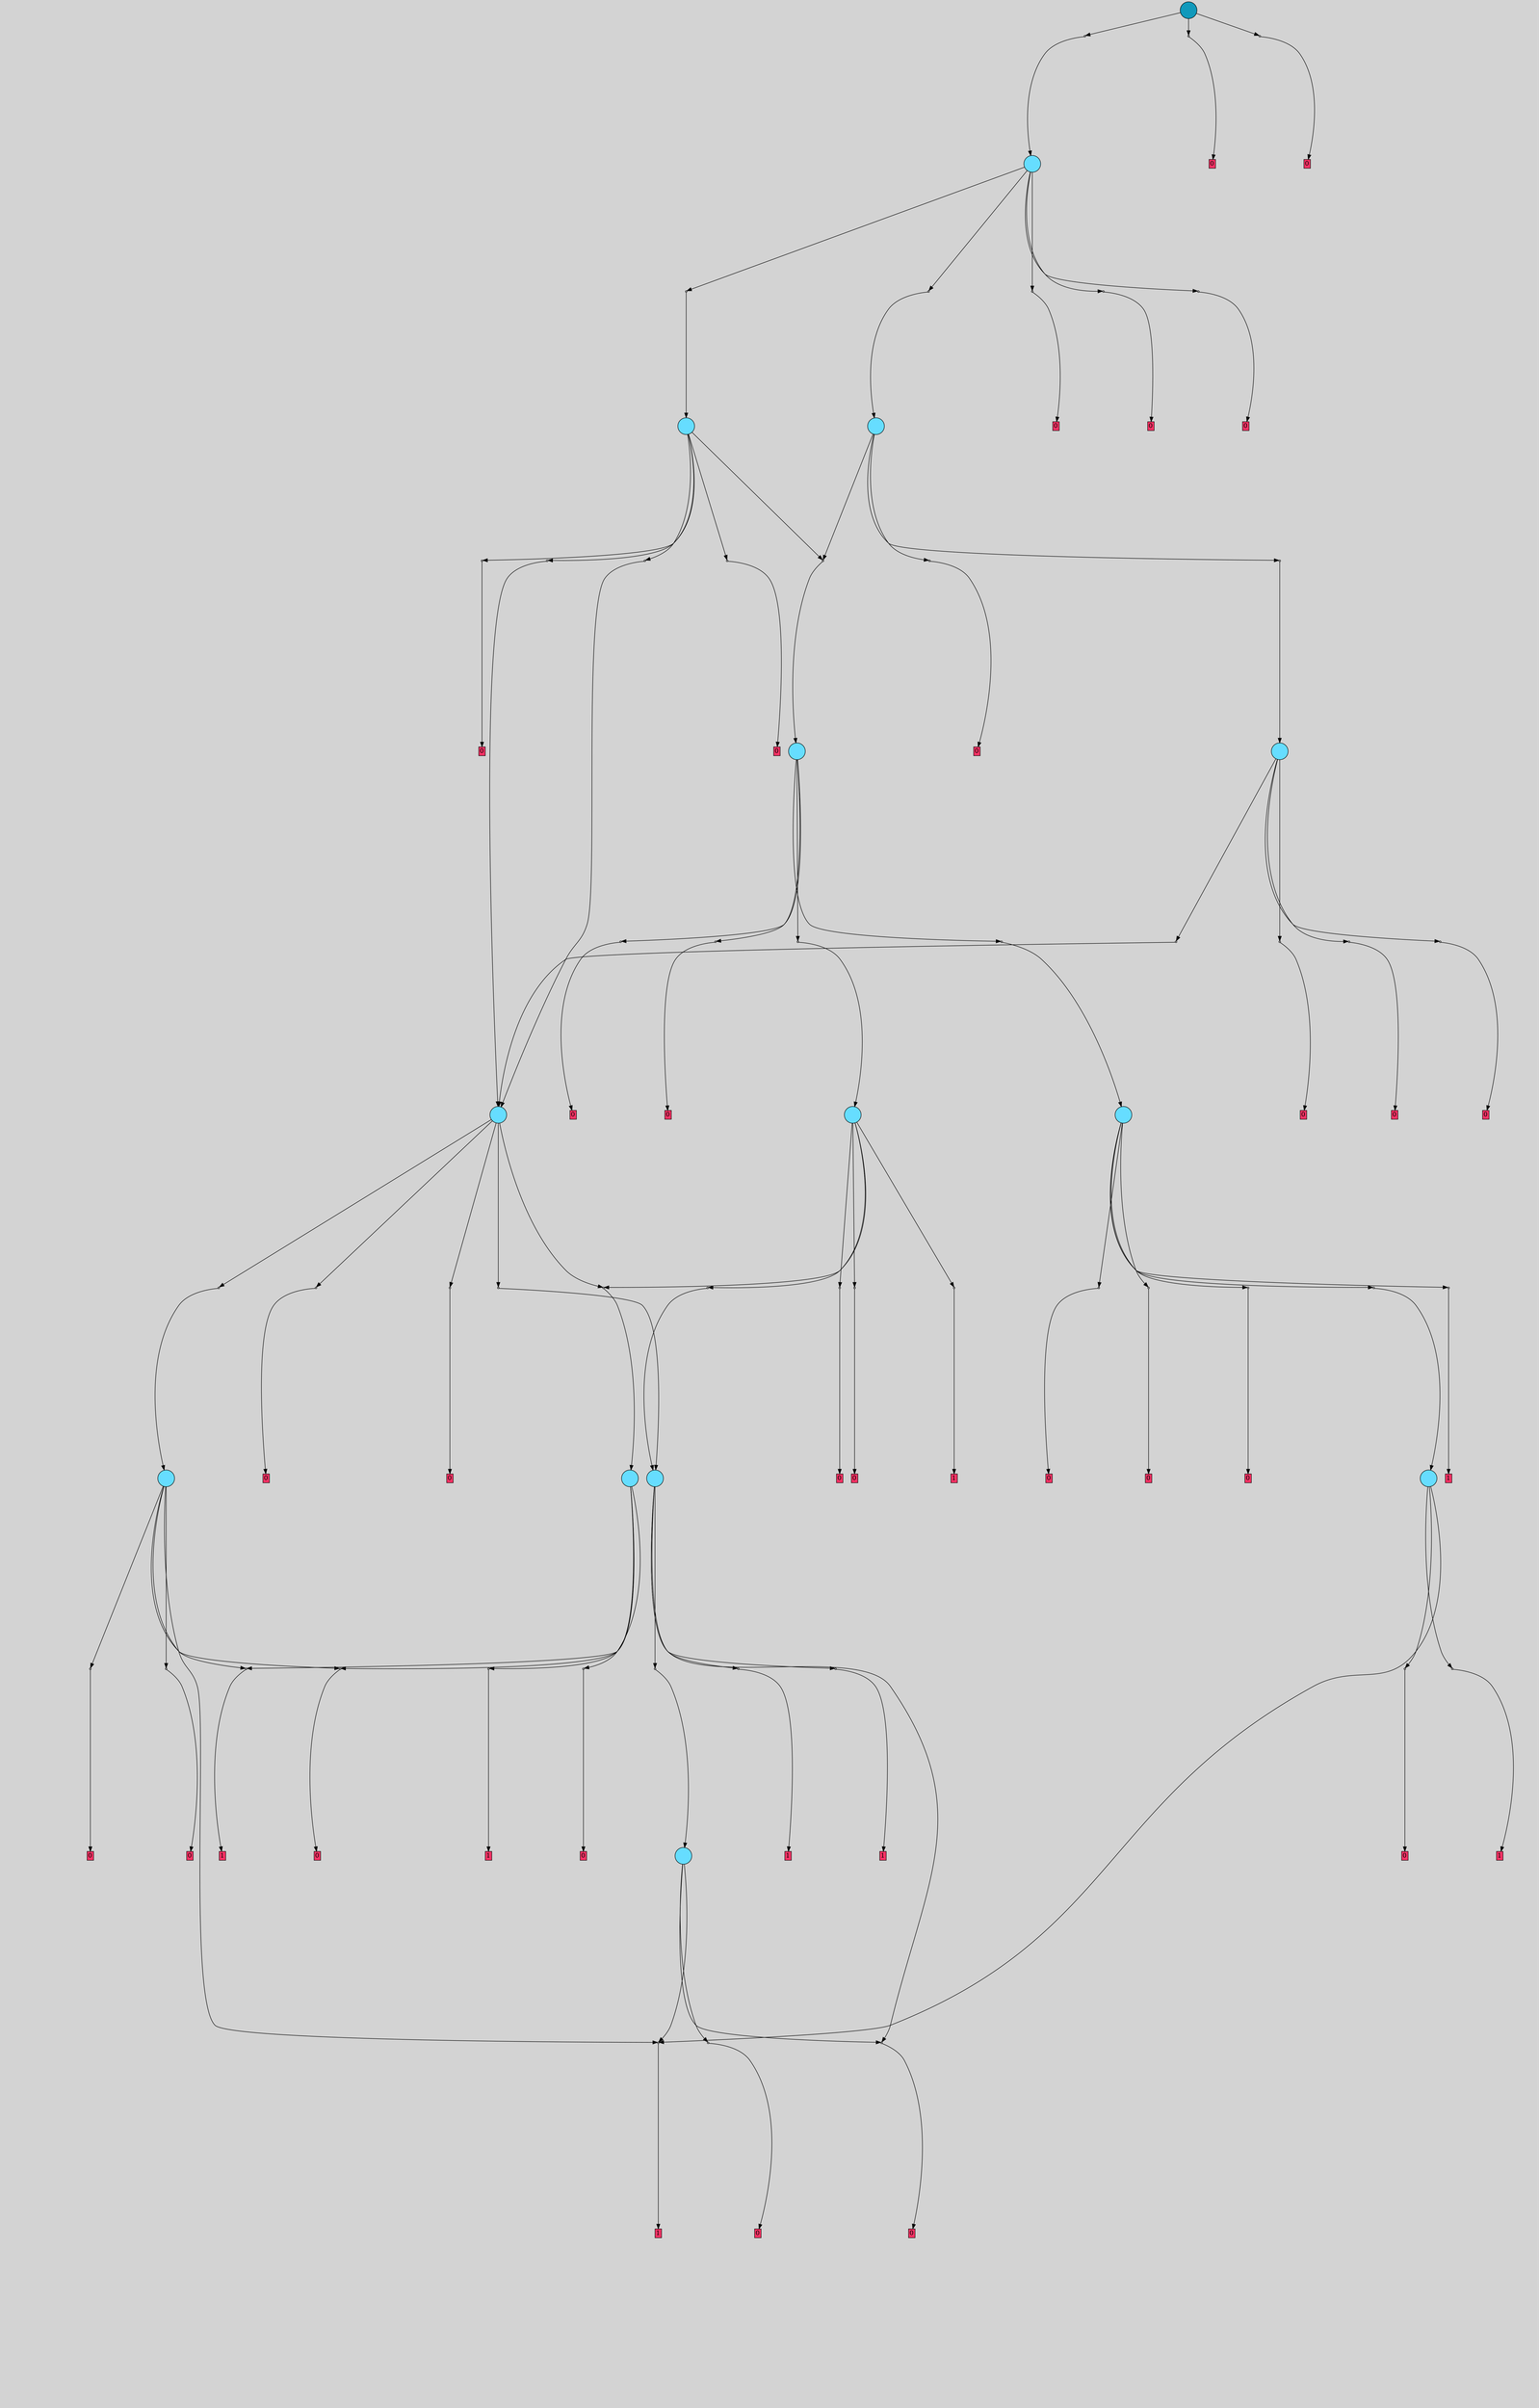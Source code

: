 digraph{
	graph[pad = "0.212, 0.055" bgcolor = lightgray]
	node[shape=circle style = filled label = ""]
		T76 [fillcolor="#66ddff"]
		T81 [fillcolor="#66ddff"]
		T266 [fillcolor="#66ddff"]
		T304 [fillcolor="#66ddff"]
		T322 [fillcolor="#66ddff"]
		T668 [fillcolor="#66ddff"]
		T1125 [fillcolor="#66ddff"]
		T1179 [fillcolor="#66ddff"]
		T1626 [fillcolor="#66ddff"]
		T3454 [fillcolor="#66ddff"]
		T3670 [fillcolor="#66ddff"]
		T4032 [fillcolor="#66ddff"]
		T5829 [fillcolor="#66ddff"]
		T8551 [fillcolor="#1199bb"]
		P56015 [fillcolor="#cccccc" shape=point] //41|97|42|38|21|70|-42|-43|97|46|
		I56015 [shape=box style=invis label="0|5&2|114#2|691&#92;n1|5&2|100#2|149&#92;n6|5&0|649#0|183&#92;n3|6&2|1016#2|74&#92;n10|0&0|74#0|424&#92;n8|7&0|957#0|412&#92;n3|1&2|29#2|953&#92;n4|2&2|422#2|405&#92;n3|6&2|796#2|569&#92;n10|2&0|242#0|183&#92;n6|1&0|606#0|650&#92;n10|4&0|32#0|953&#92;n12|4&0|1020#2|267&#92;n5|3&2|631#1|120&#92;n5|0&2|749#1|656&#92;n11|7&0|907#2|7&#92;n13|7&0|244#1|382&#92;n10|0&0|985#0|64&#92;n14|1&1|81#2|1014&#92;n3|2&2|699#2|700&#92;n7|0&0|577#0|841&#92;n12|0&0|26#2|499&#92;n3|6&2|912#2|66&#92;n0|7&2|660#2|349&#92;n9|0&0|64#0|138&#92;n8|0&0|451#0|802&#92;n3|5&2|380#2|701&#92;n11|3&0|35#0|416&#92;n2|4&2|525#2|518&#92;n3|2&2|158#2|448&#92;n0|4&2|458#2|538&#92;n1|3&2|157#2|972&#92;n2|1&2|161#2|781&#92;n4|0&2|435#2|845&#92;n3|7&2|772#2|599&#92;n3|1&2|546#2|396&#92;n0|7&2|539#2|713&#92;n6|4&0|142#0|515&#92;n10|4&0|406#0|936&#92;n10|0&0|966#0|756&#92;n8|2&0|641#0|1019&#92;n14|2&1|578#2|821&#92;n10|5&0|544#0|317&#92;n1|3&2|703#2|125&#92;n14|2&1|272#2|670&#92;n9|6&0|669#0|195&#92;n14|5&1|385#2|551&#92;n6|7&0|927#0|720&#92;n"]
		P56015 -> I56015[style=invis]
		A30454 [fillcolor="#ff3366" shape=box margin=0.03 width=0 height=0 label="0"]
		T76 -> P56015 -> A30454
		P56016 [fillcolor="#cccccc" shape=point] //49|-40|12|-91|51|-78|-4|-34|-11|19|
		I56016 [shape=box style=invis label="2|1&2|518#2|502&#92;n0|3&2|409#2|486&#92;n3|4&2|475#2|723&#92;n12|1&0|799#1|762&#92;n14|0&1|906#2|548&#92;n1|6&2|313#2|75&#92;n14|0&1|435#2|185&#92;n7|1&0|310#0|750&#92;n1|4&2|279#2|570&#92;n6|6&0|120#0|840&#92;n9|3&0|534#0|278&#92;n10|3&0|144#0|229&#92;n10|0&0|15#0|527&#92;n9|5&0|246#0|627&#92;n1|7&2|364#2|73&#92;n3|3&2|285#2|319&#92;n5|2&2|146#1|810&#92;n6|1&0|102#0|864&#92;n12|5&0|571#1|811&#92;n1|5&2|74#2|602&#92;n11|5&0|850#0|996&#92;n9|6&0|379#0|280&#92;n10|6&0|762#0|610&#92;n14|5&1|797#2|776&#92;n4|5&2|237#2|425&#92;n14|6&1|499#2|886&#92;n1|6&2|919#2|748&#92;n"]
		P56016 -> I56016[style=invis]
		A30455 [fillcolor="#ff3366" shape=box margin=0.03 width=0 height=0 label="1"]
		T76 -> P56016 -> A30455
		P56017 [fillcolor="#cccccc" shape=point] //49|-40|12|-91|51|-78|-4|-34|-11|-32|
		I56017 [shape=box style=invis label="2|1&2|518#2|502&#92;n0|3&2|409#2|486&#92;n2|4&2|475#2|723&#92;n12|1&0|799#1|762&#92;n14|0&1|906#2|548&#92;n1|6&2|313#2|75&#92;n7|1&0|310#0|750&#92;n14|0&1|435#2|185&#92;n1|4&2|279#2|570&#92;n6|6&0|120#0|840&#92;n9|3&0|534#0|278&#92;n10|3&0|144#0|229&#92;n10|0&0|15#0|527&#92;n9|5&0|246#0|627&#92;n1|7&2|364#2|73&#92;n3|3&2|285#2|319&#92;n6|1&0|102#0|864&#92;n12|5&0|571#1|811&#92;n1|5&2|74#2|602&#92;n11|5&0|850#0|996&#92;n9|6&0|379#0|280&#92;n10|6&0|762#0|610&#92;n14|5&1|797#2|776&#92;n4|5&2|237#2|425&#92;n11|0&0|785#2|479&#92;n14|6&1|499#2|886&#92;n1|6&2|919#2|748&#92;n"]
		P56017 -> I56017[style=invis]
		A30456 [fillcolor="#ff3366" shape=box margin=0.03 width=0 height=0 label="1"]
		T76 -> P56017 -> A30456
		P56018 [fillcolor="#cccccc" shape=point] //41|97|42|38|21|70|-42|-43|97|46|
		I56018 [shape=box style=invis label="0|5&2|114#2|691&#92;n1|5&2|100#2|149&#92;n6|5&0|649#0|183&#92;n3|6&2|1016#2|74&#92;n10|0&0|74#0|424&#92;n8|7&0|957#0|412&#92;n3|1&2|29#2|953&#92;n4|2&2|811#2|405&#92;n3|6&2|796#2|569&#92;n10|2&0|242#0|183&#92;n6|1&0|606#0|650&#92;n10|4&0|32#0|953&#92;n12|4&0|1020#2|267&#92;n5|3&2|631#1|120&#92;n5|0&2|749#1|656&#92;n11|7&0|907#2|7&#92;n13|7&0|244#1|382&#92;n10|0&0|985#0|64&#92;n9|0&0|64#0|138&#92;n3|2&2|699#2|700&#92;n7|0&0|577#0|841&#92;n12|0&0|26#2|499&#92;n3|6&2|912#2|66&#92;n0|7&2|660#2|349&#92;n14|1&1|81#2|1014&#92;n8|0&0|451#0|802&#92;n3|5&2|380#2|701&#92;n11|3&0|35#0|416&#92;n2|4&2|525#2|518&#92;n3|2&2|158#2|448&#92;n0|4&2|458#2|538&#92;n1|3&2|157#2|972&#92;n2|1&2|161#2|781&#92;n4|0&2|655#2|688&#92;n4|0&2|435#2|845&#92;n3|7&2|772#2|599&#92;n3|1&2|546#2|396&#92;n0|7&2|539#2|713&#92;n6|4&0|142#0|515&#92;n10|4&0|406#0|936&#92;n10|0&0|966#0|756&#92;n8|2&0|641#0|1019&#92;n14|2&1|578#2|821&#92;n10|5&0|544#0|317&#92;n1|3&2|703#2|125&#92;n14|2&1|272#2|670&#92;n9|6&0|669#0|195&#92;n14|5&1|385#2|551&#92;n6|7&0|927#0|720&#92;n"]
		P56018 -> I56018[style=invis]
		A30457 [fillcolor="#ff3366" shape=box margin=0.03 width=0 height=0 label="0"]
		T81 -> P56018 -> A30457
		T81 -> P56017
		P56019 [fillcolor="#cccccc" shape=point] //0|-23|-4|60|66|-29|-85|12|28|-24|
		I56019 [shape=box style=invis label="5|1&2|961#1|2&#92;n4|0&2|688#2|252&#92;n7|7&0|105#0|480&#92;n3|7&2|373#2|824&#92;n12|6&0|607#1|444&#92;n"]
		P56019 -> I56019[style=invis]
		A30458 [fillcolor="#ff3366" shape=box margin=0.03 width=0 height=0 label="0"]
		T81 -> P56019 -> A30458
		P56020 [fillcolor="#cccccc" shape=point] //1|-40|12|-91|-100|-78|-4|-34|-11|-32|
		I56020 [shape=box style=invis label="2|1&2|518#2|502&#92;n0|3&2|409#2|486&#92;n2|4&2|475#2|723&#92;n12|1&0|799#1|342&#92;n14|0&1|906#2|548&#92;n1|6&2|313#2|75&#92;n7|1&0|310#0|750&#92;n1|4&2|279#2|570&#92;n14|6&1|499#2|886&#92;n5|7&2|290#1|304&#92;n6|6&0|120#0|840&#92;n9|3&0|534#0|278&#92;n10|3&0|144#0|229&#92;n10|0&0|15#0|527&#92;n9|5&0|246#0|627&#92;n1|7&2|364#2|73&#92;n3|3&2|285#2|319&#92;n6|1&0|102#0|864&#92;n12|5&0|571#1|811&#92;n1|5&2|74#2|602&#92;n11|5&0|850#0|996&#92;n9|6&0|379#0|280&#92;n10|6&0|762#0|610&#92;n14|5&1|797#2|776&#92;n4|5&2|237#2|425&#92;n11|0&0|785#2|479&#92;n14|0&1|435#2|646&#92;n1|6&2|919#2|748&#92;n"]
		P56020 -> I56020[style=invis]
		A30459 [fillcolor="#ff3366" shape=box margin=0.03 width=0 height=0 label="1"]
		T266 -> P56020 -> A30459
		P56021 [fillcolor="#cccccc" shape=point] //77|-40|12|-91|51|-78|-7|-34|-11|-91|
		I56021 [shape=box style=invis label="2|4&2|475#2|723&#92;n0|3&2|409#2|486&#92;n2|1&2|518#2|502&#92;n12|1&0|799#1|762&#92;n14|0&1|906#2|548&#92;n1|6&2|313#2|75&#92;n1|7&2|364#2|73&#92;n14|0&1|435#2|185&#92;n2|6&2|120#2|840&#92;n1|6&2|919#2|748&#92;n10|3&0|144#0|229&#92;n12|5&0|281#0|631&#92;n10|0&0|15#0|527&#92;n9|5&0|246#0|627&#92;n7|1&0|310#0|750&#92;n3|3&2|285#2|319&#92;n6|1&0|102#0|864&#92;n1|5&2|74#2|602&#92;n11|5&0|850#0|996&#92;n9|6&0|64#0|280&#92;n10|6&0|762#0|610&#92;n14|5&1|797#2|776&#92;n4|5&2|237#2|425&#92;n10|5&0|314#0|53&#92;n11|0&0|785#2|479&#92;n14|6&1|499#2|886&#92;n9|3&0|534#0|278&#92;n"]
		P56021 -> I56021[style=invis]
		A30460 [fillcolor="#ff3366" shape=box margin=0.03 width=0 height=0 label="1"]
		T266 -> P56021 -> A30460
		P56022 [fillcolor="#cccccc" shape=point] //0|-23|-15|60|66|-29|-85|12|28|-24|
		I56022 [shape=box style=invis label="7|4&0|886#0|137&#92;n7|7&0|105#0|480&#92;n4|0&2|688#2|252&#92;n0|1&2|961#2|2&#92;n12|6&0|607#1|444&#92;n"]
		P56022 -> I56022[style=invis]
		A30461 [fillcolor="#ff3366" shape=box margin=0.03 width=0 height=0 label="0"]
		T266 -> P56022 -> A30461
		P56023 [fillcolor="#cccccc" shape=point] //0|-23|-4|60|91|-29|-85|12|28|-24|
		I56023 [shape=box style=invis label="3|7&2|373#2|824&#92;n4|0&2|688#2|252&#92;n7|7&0|105#0|480&#92;n5|1&2|961#1|2&#92;n8|6&0|607#0|444&#92;n"]
		P56023 -> I56023[style=invis]
		A30462 [fillcolor="#ff3366" shape=box margin=0.03 width=0 height=0 label="0"]
		T266 -> P56023 -> A30462
		P56024 [fillcolor="#cccccc" shape=point] //49|-40|98|-91|51|-78|-26|-34|-11|-32|
		I56024 [shape=box style=invis label="2|1&2|518#2|502&#92;n2|4&2|193#2|398&#92;n2|4&2|475#2|723&#92;n12|1&0|799#1|762&#92;n14|0&1|906#2|548&#92;n1|6&2|313#2|75&#92;n7|1&0|310#0|750&#92;n14|0&1|435#2|185&#92;n1|4&2|279#2|570&#92;n6|6&0|120#0|840&#92;n9|3&0|534#0|278&#92;n10|3&0|144#0|229&#92;n14|6&1|499#2|886&#92;n9|5&0|246#0|627&#92;n11|5&0|850#0|996&#92;n1|7&2|364#2|73&#92;n3|3&2|285#2|319&#92;n6|1&0|102#0|864&#92;n12|5&0|571#1|811&#92;n1|5&2|74#2|602&#92;n3|0&2|109#2|469&#92;n9|6&0|379#0|280&#92;n10|6&0|762#0|610&#92;n4|7&2|237#2|425&#92;n11|0&0|785#2|479&#92;n10|0&0|15#0|527&#92;n1|6&2|919#2|791&#92;n"]
		P56024 -> I56024[style=invis]
		A30463 [fillcolor="#ff3366" shape=box margin=0.03 width=0 height=0 label="1"]
		T304 -> P56024 -> A30463
		P56025 [fillcolor="#cccccc" shape=point] //83|-23|-43|60|66|-29|-85|12|28|-24|
		I56025 [shape=box style=invis label="4|0&2|485#2|252&#92;n13|2&0|121#1|608&#92;n5|1&2|961#1|2&#92;n6|7&0|42#0|277&#92;n7|7&0|105#0|480&#92;n"]
		P56025 -> I56025[style=invis]
		T304 -> P56025 -> T81
		T304 -> P56019
		P56026 [fillcolor="#cccccc" shape=point] //-52|-80|-77|-89|-98|-95|-65|6|96|100|
		I56026 [shape=box style=invis label="3|7&2|433#2|334&#92;n0|4&2|186#2|514&#92;n8|6&0|917#0|619&#92;n14|0&1|688#2|273&#92;n3|0&2|82#2|143&#92;n1|0&2|802#2|822&#92;n12|2&0|419#0|160&#92;n10|1&0|839#0|365&#92;n1|0&2|13#2|343&#92;n8|2&0|869#0|879&#92;n11|5&0|599#2|815&#92;n3|5&2|776#2|506&#92;n6|6&0|23#0|382&#92;n8|3&0|897#0|105&#92;n6|0&0|954#0|417&#92;n11|2&0|628#1|435&#92;n7|5&0|327#0|713&#92;n3|5&2|318#2|741&#92;n9|1&0|683#0|866&#92;n5|4&2|276#1|191&#92;n6|5&0|149#0|281&#92;n4|6&2|160#2|111&#92;n5|7&2|1012#1|692&#92;n2|3&2|346#2|585&#92;n13|1&0|765#1|414&#92;n0|6&2|548#2|640&#92;n4|2&2|299#2|935&#92;n1|0&2|814#2|193&#92;n3|0&2|652#2|11&#92;n5|5&2|348#1|919&#92;n3|6&2|507#2|926&#92;n11|3&0|76#0|61&#92;n13|5&0|418#1|1000&#92;n1|2&2|138#2|738&#92;n4|0&2|600#2|481&#92;n1|7&2|229#2|394&#92;n8|7&0|633#0|914&#92;n0|5&2|659#2|969&#92;n13|0&0|311#1|149&#92;n11|5&0|526#0|445&#92;n9|1&0|776#0|317&#92;n14|1&1|642#2|502&#92;n"]
		P56026 -> I56026[style=invis]
		A30464 [fillcolor="#ff3366" shape=box margin=0.03 width=0 height=0 label="1"]
		T304 -> P56026 -> A30464
		T322 -> P56021
		T322 -> P56023
		P56027 [fillcolor="#cccccc" shape=point] //41|97|42|38|21|70|-42|-43|-90|46|
		I56027 [shape=box style=invis label="0|5&2|114#2|691&#92;n1|5&2|100#2|149&#92;n6|5&0|649#0|183&#92;n3|6&2|1016#2|74&#92;n10|0&0|74#0|424&#92;n8|7&0|957#0|412&#92;n3|1&2|29#2|953&#92;n4|2&2|422#2|405&#92;n3|6&2|796#2|569&#92;n10|2&0|242#0|183&#92;n6|1&0|606#0|650&#92;n10|4&0|32#0|953&#92;n12|4&0|1020#2|267&#92;n5|3&2|631#1|120&#92;n5|0&2|749#1|656&#92;n11|7&0|907#2|7&#92;n13|7&0|244#1|382&#92;n10|0&0|985#0|64&#92;n14|1&1|81#2|1014&#92;n3|2&2|699#2|700&#92;n7|0&0|577#0|841&#92;n12|0&0|26#2|499&#92;n3|6&2|912#2|780&#92;n0|7&2|660#2|349&#92;n9|0&0|64#0|138&#92;n3|5&2|380#2|701&#92;n3|1&2|546#2|396&#92;n2|4&2|525#2|518&#92;n3|2&2|158#2|448&#92;n0|4&2|458#2|538&#92;n1|3&2|157#2|972&#92;n2|1&2|161#2|781&#92;n4|0&2|435#2|845&#92;n3|7&2|772#2|599&#92;n11|3&0|35#0|416&#92;n0|7&2|539#2|713&#92;n6|4&0|142#0|515&#92;n10|4&0|406#0|936&#92;n10|0&0|966#0|756&#92;n8|2&0|641#0|1019&#92;n14|2&1|578#2|821&#92;n10|5&0|544#0|317&#92;n1|3&2|703#2|125&#92;n14|2&1|272#2|670&#92;n9|6&0|669#0|195&#92;n14|5&1|385#2|551&#92;n6|7&0|927#0|720&#92;n"]
		P56027 -> I56027[style=invis]
		A30465 [fillcolor="#ff3366" shape=box margin=0.03 width=0 height=0 label="0"]
		T322 -> P56027 -> A30465
		T322 -> P56017
		P56028 [fillcolor="#cccccc" shape=point] //0|-23|-4|60|66|63|-85|12|28|-24|
		I56028 [shape=box style=invis label="2|6&2|438#2|224&#92;n4|0&2|688#2|252&#92;n7|7&0|105#0|480&#92;n3|7&2|373#2|824&#92;n5|1&2|961#1|2&#92;n12|6&0|349#1|444&#92;n"]
		P56028 -> I56028[style=invis]
		A30466 [fillcolor="#ff3366" shape=box margin=0.03 width=0 height=0 label="0"]
		T322 -> P56028 -> A30466
		P56029 [fillcolor="#cccccc" shape=point] //49|-40|7|-91|51|72|-4|64|-11|80|
		I56029 [shape=box style=invis label="14|6&1|499#2|886&#92;n0|3&2|409#2|792&#92;n2|4&2|475#2|723&#92;n12|1&0|799#1|762&#92;n8|2&0|243#0|531&#92;n1|6&2|313#2|75&#92;n14|0&1|435#2|185&#92;n3|3&2|285#2|319&#92;n1|4&2|279#2|570&#92;n11|5&0|850#0|996&#92;n9|3&0|534#0|278&#92;n10|0&0|15#0|527&#92;n9|5&0|246#0|627&#92;n1|7&2|364#2|73&#92;n4|5&2|567#2|732&#92;n6|0&0|102#0|864&#92;n1|5&2|74#2|602&#92;n6|6&0|120#0|840&#92;n9|6&0|379#0|280&#92;n10|6&0|762#0|610&#92;n7|1&0|310#0|750&#92;n14|5&1|618#2|776&#92;n4|5&2|237#2|425&#92;n11|0&0|785#2|479&#92;n2|1&2|518#2|502&#92;n1|6&2|919#2|132&#92;n13|5&0|203#1|14&#92;n"]
		P56029 -> I56029[style=invis]
		A30467 [fillcolor="#ff3366" shape=box margin=0.03 width=0 height=0 label="1"]
		T668 -> P56029 -> A30467
		P56030 [fillcolor="#cccccc" shape=point] //41|97|42|38|21|70|-42|-3|97|38|
		I56030 [shape=box style=invis label="0|5&2|114#2|691&#92;n1|5&2|100#2|149&#92;n6|5&0|649#0|183&#92;n3|6&2|1016#2|74&#92;n10|0&0|74#0|424&#92;n8|7&0|957#0|412&#92;n3|1&2|29#2|953&#92;n4|2&2|422#2|405&#92;n3|6&2|796#2|569&#92;n10|2&0|242#0|183&#92;n6|1&0|606#0|650&#92;n10|4&0|32#0|953&#92;n12|4&0|1020#2|267&#92;n5|0&2|749#1|656&#92;n5|3&2|631#1|120&#92;n11|7&0|907#2|7&#92;n13|7&0|244#1|382&#92;n10|0&0|985#0|64&#92;n14|1&1|81#2|1014&#92;n7|2&0|699#0|700&#92;n7|0&0|577#0|841&#92;n12|0&0|26#2|682&#92;n3|6&2|912#2|66&#92;n0|7&2|660#2|349&#92;n9|0&0|64#0|138&#92;n8|0&0|451#0|802&#92;n3|5&2|380#2|701&#92;n11|3&0|35#0|416&#92;n2|4&2|525#2|518&#92;n0|4&2|458#2|538&#92;n1|3&2|157#2|972&#92;n2|1&2|161#2|781&#92;n8|2&0|641#0|1019&#92;n4|0&2|435#2|845&#92;n3|7&2|772#2|599&#92;n3|1&2|546#2|396&#92;n0|7&2|539#2|713&#92;n6|4&0|142#0|515&#92;n10|4&0|406#0|936&#92;n10|0&0|966#0|756&#92;n1|7&2|130#2|285&#92;n14|2&1|578#2|821&#92;n5|3&2|885#1|248&#92;n10|5&0|544#0|317&#92;n1|3&2|703#2|125&#92;n14|2&1|272#2|670&#92;n9|6&0|669#0|195&#92;n14|5&1|385#2|551&#92;n6|7&0|927#0|720&#92;n"]
		P56030 -> I56030[style=invis]
		A30468 [fillcolor="#ff3366" shape=box margin=0.03 width=0 height=0 label="0"]
		T668 -> P56030 -> A30468
		P56031 [fillcolor="#cccccc" shape=point] //7|97|-98|38|21|70|-42|-43|97|46|
		I56031 [shape=box style=invis label="0|5&2|114#2|691&#92;n1|5&2|100#2|149&#92;n6|5&0|649#0|183&#92;n3|6&2|1016#2|74&#92;n10|0&0|74#0|424&#92;n11|5&0|211#1|859&#92;n4|0&2|435#2|845&#92;n0|0&2|84#2|491&#92;n3|1&2|29#2|953&#92;n4|2&2|422#2|405&#92;n3|6&2|796#2|569&#92;n10|2&0|242#0|183&#92;n6|1&0|606#0|650&#92;n10|4&0|32#0|953&#92;n12|4&0|1020#2|267&#92;n5|3&2|631#1|120&#92;n5|0&2|749#1|656&#92;n11|7&0|907#2|7&#92;n13|7&0|244#1|382&#92;n10|0&0|985#0|64&#92;n14|1&1|81#2|1014&#92;n1|3&2|703#2|125&#92;n7|0&0|577#0|841&#92;n12|0&0|26#2|499&#92;n3|6&2|912#2|66&#92;n0|7&2|660#2|349&#92;n9|7&0|64#0|138&#92;n8|0&0|451#0|802&#92;n3|5&2|380#2|701&#92;n11|3&0|35#0|416&#92;n2|4&2|525#2|518&#92;n3|2&2|158#2|448&#92;n0|4&2|458#2|538&#92;n1|3&2|157#2|972&#92;n2|1&2|161#2|781&#92;n8|7&0|957#0|412&#92;n3|7&2|772#2|599&#92;n6|4&0|142#0|515&#92;n10|4&0|406#0|936&#92;n10|0&0|966#0|756&#92;n8|2&0|641#0|1019&#92;n14|2&1|578#2|821&#92;n10|5&0|544#0|317&#92;n4|2&2|699#2|700&#92;n14|2&1|272#2|670&#92;n9|6&0|669#0|195&#92;n14|5&1|385#2|551&#92;n6|7&0|927#0|720&#92;n"]
		P56031 -> I56031[style=invis]
		A30469 [fillcolor="#ff3366" shape=box margin=0.03 width=0 height=0 label="0"]
		T668 -> P56031 -> A30469
		P56032 [fillcolor="#cccccc" shape=point] //41|-28|42|85|21|70|-42|-43|97|46|
		I56032 [shape=box style=invis label="0|5&2|114#2|691&#92;n1|5&2|100#2|149&#92;n6|5&0|649#0|183&#92;n3|6&2|1016#2|74&#92;n5|3&2|631#1|120&#92;n8|7&0|957#0|412&#92;n3|1&2|29#2|953&#92;n4|2&2|422#2|405&#92;n3|6&2|796#2|569&#92;n10|2&0|186#0|183&#92;n6|1&0|606#0|650&#92;n10|4&0|32#0|953&#92;n12|4&0|1020#2|267&#92;n10|0&0|74#0|424&#92;n5|0&2|749#1|656&#92;n11|7&0|907#2|7&#92;n13|7&0|244#1|382&#92;n10|0&0|985#0|64&#92;n14|1&1|81#2|1014&#92;n3|2&2|699#2|700&#92;n7|0&0|577#0|841&#92;n12|0&0|26#2|499&#92;n3|6&2|912#2|66&#92;n3|7&2|772#2|599&#92;n9|0&0|64#0|138&#92;n1|0&2|179#2|282&#92;n8|0&0|451#0|802&#92;n3|5&2|380#2|701&#92;n11|3&0|35#0|416&#92;n2|4&2|525#2|518&#92;n3|2&2|158#2|448&#92;n0|4&2|458#2|538&#92;n1|3&2|157#2|972&#92;n2|1&2|161#2|781&#92;n4|0&2|435#2|845&#92;n0|7&2|660#2|349&#92;n1|6&2|81#2|90&#92;n3|1&2|546#2|396&#92;n0|7&2|539#2|713&#92;n6|4&0|142#0|515&#92;n10|4&0|406#0|936&#92;n10|0&0|966#0|756&#92;n14|2&1|578#2|821&#92;n10|5&0|544#0|317&#92;n1|3&2|703#2|125&#92;n14|2&1|272#2|670&#92;n9|6&0|669#0|195&#92;n14|5&1|385#2|551&#92;n6|7&0|927#0|720&#92;n"]
		P56032 -> I56032[style=invis]
		T668 -> P56032 -> T76
		P56033 [fillcolor="#cccccc" shape=point] //0|-23|-4|-23|66|-29|-85|12|28|-24|
		I56033 [shape=box style=invis label="5|1&2|961#1|2&#92;n4|0&2|688#2|252&#92;n3|7&2|373#2|824&#92;n7|7&0|100#0|480&#92;n"]
		P56033 -> I56033[style=invis]
		A30470 [fillcolor="#ff3366" shape=box margin=0.03 width=0 height=0 label="0"]
		T668 -> P56033 -> A30470
		P56034 [fillcolor="#cccccc" shape=point] //41|97|42|38|-49|70|-42|-43|97|39|
		I56034 [shape=box style=invis label="0|5&2|114#2|691&#92;n1|5&2|100#2|149&#92;n6|5&0|649#0|183&#92;n3|6&2|1016#2|74&#92;n10|0&0|74#0|424&#92;n8|7&0|957#0|412&#92;n3|1&2|29#2|953&#92;n4|2&2|811#2|405&#92;n3|6&2|796#2|569&#92;n10|2&0|242#0|183&#92;n6|1&0|606#0|650&#92;n10|4&0|32#0|953&#92;n12|4&0|1020#2|267&#92;n5|3&2|631#1|120&#92;n5|0&2|749#1|656&#92;n11|7&0|907#2|7&#92;n13|7&0|244#1|382&#92;n10|0&0|985#0|64&#92;n9|0&0|64#0|138&#92;n3|2&2|154#2|700&#92;n7|0&0|577#0|841&#92;n12|0&0|26#2|499&#92;n3|6&2|912#2|66&#92;n0|7&2|660#2|349&#92;n4|0&2|435#2|845&#92;n8|0&0|451#0|802&#92;n3|5&2|380#2|701&#92;n11|3&0|35#0|416&#92;n14|2&1|272#2|670&#92;n3|2&2|158#2|448&#92;n1|3&2|153#2|972&#92;n2|1&2|161#2|781&#92;n4|0&2|655#2|688&#92;n14|1&1|81#2|1014&#92;n2|4&2|525#2|518&#92;n3|1&2|546#2|396&#92;n0|7&2|539#2|713&#92;n6|4&0|142#0|515&#92;n10|4&0|406#0|936&#92;n10|0&0|966#0|756&#92;n8|2&0|641#0|1019&#92;n14|2&1|578#2|821&#92;n1|3&2|703#2|125&#92;n5|6&2|358#1|132&#92;n3|7&2|772#2|599&#92;n9|6&0|669#0|195&#92;n14|5&1|385#2|453&#92;n9|2&0|955#0|321&#92;n6|7&0|927#0|720&#92;n"]
		P56034 -> I56034[style=invis]
		A30471 [fillcolor="#ff3366" shape=box margin=0.03 width=0 height=0 label="0"]
		T1125 -> P56034 -> A30471
		P56035 [fillcolor="#cccccc" shape=point] //49|-40|12|16|51|-31|-4|38|-11|-32|
		I56035 [shape=box style=invis label="2|1&2|518#2|502&#92;n0|3&2|409#2|486&#92;n2|4&2|475#2|723&#92;n12|1&0|799#1|762&#92;n14|0&1|906#2|607&#92;n14|0&1|435#2|185&#92;n7|1&0|310#0|750&#92;n1|6&2|313#2|75&#92;n1|4&2|279#2|570&#92;n4|5&2|237#2|425&#92;n9|3&0|534#0|278&#92;n10|3&0|144#0|229&#92;n10|0&0|15#0|527&#92;n9|5&0|246#0|627&#92;n1|7&2|364#2|73&#92;n3|3&2|285#2|319&#92;n6|1&0|102#0|864&#92;n9|6&0|379#0|280&#92;n1|5&2|74#2|602&#92;n11|5&0|775#0|996&#92;n12|5&0|571#1|811&#92;n10|6&0|762#0|610&#92;n14|5&1|797#2|776&#92;n6|6&0|120#0|840&#92;n11|0&0|785#2|479&#92;n14|6&1|972#2|886&#92;n1|6&2|919#2|748&#92;n"]
		P56035 -> I56035[style=invis]
		T1125 -> P56035 -> T304
		P56036 [fillcolor="#cccccc" shape=point] //49|-40|12|-91|51|1|95|-34|-41|-32|
		I56036 [shape=box style=invis label="2|1&2|518#2|502&#92;n0|3&2|409#2|486&#92;n12|5&0|571#1|811&#92;n12|1&0|799#1|762&#92;n14|0&1|906#2|548&#92;n1|2&2|313#2|75&#92;n14|0&1|435#2|185&#92;n1|4&2|279#2|570&#92;n10|6&0|762#0|610&#92;n1|4&2|278#2|228&#92;n9|3&0|534#0|278&#92;n10|3&0|144#0|229&#92;n10|0&0|15#0|527&#92;n9|5&0|246#0|627&#92;n1|7&2|364#2|73&#92;n3|3&2|908#2|319&#92;n6|1&0|102#0|864&#92;n4|5&2|237#2|425&#92;n1|1&2|48#2|969&#92;n1|5&2|74#2|602&#92;n12|5&0|850#0|996&#92;n9|6&0|379#0|280&#92;n6|6&0|120#0|840&#92;n14|5&1|797#2|776&#92;n2|4&2|475#2|723&#92;n11|0&0|785#2|479&#92;n14|6&1|499#2|886&#92;n"]
		P56036 -> I56036[style=invis]
		T1125 -> P56036 -> T266
		P56037 [fillcolor="#cccccc" shape=point] //23|-40|12|16|52|-78|-68|-63|42|-93|
		I56037 [shape=box style=invis label="2|1&2|518#2|502&#92;n0|3&2|409#2|486&#92;n14|0&1|906#2|548&#92;n1|4&2|972#2|570&#92;n6|6&0|758#0|317&#92;n10|1&0|616#0|333&#92;n9|6&0|361#0|629&#92;n7|1&0|310#0|750&#92;n6|6&0|120#0|1008&#92;n12|1&0|799#1|762&#92;n3|3&2|285#2|319&#92;n10|0&0|15#0|527&#92;n1|7&2|364#2|53&#92;n10|3&0|144#0|454&#92;n9|5&0|246#0|627&#92;n14|0&1|247#2|185&#92;n10|6&0|707#0|473&#92;n11|0&0|785#2|479&#92;n8|2&0|13#0|945&#92;n12|5&0|571#1|811&#92;n1|5&2|74#2|602&#92;n1|6&2|313#2|75&#92;n9|6&0|379#0|280&#92;n9|3&0|534#0|278&#92;n14|5&1|797#2|776&#92;n13|4&0|714#1|986&#92;n4|5&2|237#2|425&#92;n11|5&0|850#0|284&#92;n14|6&1|499#2|886&#92;n"]
		P56037 -> I56037[style=invis]
		A30472 [fillcolor="#ff3366" shape=box margin=0.03 width=0 height=0 label="1"]
		T1125 -> P56037 -> A30472
		P56038 [fillcolor="#cccccc" shape=point] //41|97|42|38|21|-24|-42|64|97|90|
		I56038 [shape=box style=invis label="0|5&2|114#2|691&#92;n1|5&2|100#2|149&#92;n6|5&0|649#0|183&#92;n3|6&2|1016#2|74&#92;n10|0&0|74#0|424&#92;n8|7&0|957#0|412&#92;n3|1&2|29#2|953&#92;n4|2&2|422#2|405&#92;n3|6&2|796#2|569&#92;n10|2&0|242#0|183&#92;n6|1&0|606#0|650&#92;n10|4&0|32#0|953&#92;n0|7&2|539#2|713&#92;n5|3&2|631#1|961&#92;n5|0&2|749#1|656&#92;n11|7&0|907#2|7&#92;n4|0&2|435#2|845&#92;n10|0&0|985#0|64&#92;n14|1&1|81#2|1014&#92;n3|2&2|699#2|700&#92;n7|0&0|577#0|841&#92;n12|0&0|26#2|499&#92;n3|6&2|912#2|66&#92;n0|7&2|660#2|783&#92;n9|0&0|64#0|138&#92;n8|0&0|451#0|802&#92;n11|3&0|35#0|416&#92;n2|4&2|525#2|245&#92;n3|2&2|158#2|448&#92;n0|4&2|458#2|538&#92;n1|3&2|157#2|972&#92;n2|1&2|161#2|781&#92;n13|7&0|244#1|382&#92;n3|7&2|772#2|599&#92;n10|0&0|966#0|756&#92;n12|4&0|1020#2|267&#92;n6|4&0|142#0|515&#92;n10|4&0|406#0|936&#92;n3|1&2|546#2|396&#92;n8|2&0|641#0|1019&#92;n14|2&1|578#2|821&#92;n10|5&0|544#0|317&#92;n1|3&2|703#2|125&#92;n14|2&1|272#2|670&#92;n9|6&0|669#0|195&#92;n14|5&1|385#2|551&#92;n6|7&0|927#0|720&#92;n"]
		P56038 -> I56038[style=invis]
		A30473 [fillcolor="#ff3366" shape=box margin=0.03 width=0 height=0 label="0"]
		T1125 -> P56038 -> A30473
		P56039 [fillcolor="#cccccc" shape=point] //-5|-23|-43|25|66|-29|-85|12|28|-24|
		I56039 [shape=box style=invis label="11|5&0|168#2|665&#92;n10|2&0|367#0|321&#92;n13|2&0|121#1|608&#92;n4|0&2|485#2|252&#92;n5|1&2|961#1|2&#92;n6|7&0|42#0|277&#92;n7|7&0|105#0|480&#92;n"]
		P56039 -> I56039[style=invis]
		T1179 -> P56039 -> T322
		P56040 [fillcolor="#cccccc" shape=point] //49|-40|12|-91|51|-31|-4|-25|-11|-32|
		I56040 [shape=box style=invis label="2|1&2|518#2|502&#92;n14|6&1|972#2|886&#92;n2|4&2|475#2|723&#92;n12|1&0|799#1|762&#92;n14|0&1|906#2|548&#92;n1|6&2|313#2|75&#92;n7|1&0|496#0|750&#92;n14|0&1|435#2|185&#92;n1|4&2|279#2|570&#92;n4|5&2|237#2|425&#92;n10|3&0|144#0|229&#92;n10|0&0|15#0|527&#92;n11|3&0|910#1|402&#92;n9|5&0|246#0|627&#92;n1|7&2|364#2|73&#92;n3|3&2|285#2|319&#92;n6|1&0|102#0|864&#92;n10|6&0|762#0|610&#92;n1|5&2|74#2|602&#92;n11|5&0|775#0|996&#92;n12|5&0|571#1|811&#92;n9|6&0|379#0|280&#92;n14|5&1|797#2|776&#92;n6|6&0|120#0|840&#92;n11|0&0|785#2|479&#92;n0|3&2|409#2|486&#92;n1|6&2|919#2|748&#92;n"]
		P56040 -> I56040[style=invis]
		T1179 -> P56040 -> T304
		T1179 -> P56036
		P56041 [fillcolor="#cccccc" shape=point] //36|97|42|38|21|70|-42|-36|97|46|
		I56041 [shape=box style=invis label="6|0&0|752#0|443&#92;n0|5&2|249#2|426&#92;n0|5&2|114#2|691&#92;n1|5&2|100#2|149&#92;n6|5&0|649#0|183&#92;n10|0&0|74#0|424&#92;n8|7&0|957#0|412&#92;n3|1&2|29#2|953&#92;n4|2&2|422#2|405&#92;n3|6&2|796#2|569&#92;n10|2&0|242#0|183&#92;n14|7&1|539#2|713&#92;n10|4&0|32#0|953&#92;n12|4&0|1020#2|267&#92;n5|3&2|631#1|120&#92;n5|0&2|749#1|656&#92;n11|7&0|907#2|7&#92;n13|7&0|244#1|24&#92;n10|0&0|985#0|64&#92;n14|1&1|81#2|1014&#92;n3|2&2|699#2|700&#92;n7|0&0|577#0|841&#92;n12|0&0|26#2|499&#92;n3|6&2|912#2|66&#92;n0|7&2|660#2|349&#92;n9|0&0|64#0|138&#92;n8|0&0|451#0|802&#92;n3|5&2|380#2|701&#92;n11|3&0|35#0|416&#92;n2|4&2|525#2|518&#92;n3|2&2|158#2|448&#92;n0|4&2|458#2|538&#92;n1|3&2|157#2|972&#92;n2|1&2|161#2|781&#92;n4|0&2|435#2|845&#92;n3|7&2|772#2|599&#92;n3|1&2|546#2|396&#92;n6|1&0|606#0|650&#92;n6|4&0|142#0|515&#92;n10|4&0|406#0|936&#92;n10|0&0|966#0|756&#92;n8|2&0|641#0|1019&#92;n14|2&1|578#2|821&#92;n10|5&0|544#0|317&#92;n14|5&1|385#2|551&#92;n14|2&1|272#2|670&#92;n9|6&0|669#0|195&#92;n1|3&2|703#2|125&#92;n6|7&0|927#0|720&#92;n"]
		P56041 -> I56041[style=invis]
		A30474 [fillcolor="#ff3366" shape=box margin=0.03 width=0 height=0 label="0"]
		T1179 -> P56041 -> A30474
		P56042 [fillcolor="#cccccc" shape=point] //41|5|42|38|21|70|-42|-43|97|46|
		I56042 [shape=box style=invis label="0|5&2|114#2|691&#92;n1|5&2|100#2|149&#92;n6|5&0|649#0|183&#92;n3|6&2|1016#2|74&#92;n10|0&0|74#0|424&#92;n8|7&0|957#0|412&#92;n3|1&2|29#2|953&#92;n4|2&2|422#2|405&#92;n3|6&2|796#2|569&#92;n10|2&0|242#0|183&#92;n6|1&0|606#0|650&#92;n10|4&0|32#0|953&#92;n12|4&0|1020#2|267&#92;n5|3&2|631#1|120&#92;n5|0&2|749#1|656&#92;n11|7&0|907#2|7&#92;n13|7&0|244#1|382&#92;n10|0&0|985#0|64&#92;n14|1&1|81#2|1014&#92;n3|2&2|699#2|700&#92;n7|0&0|577#0|841&#92;n12|0&0|26#2|499&#92;n3|6&2|912#2|66&#92;n0|7&2|660#2|349&#92;n9|0&0|64#0|138&#92;n8|0&0|451#0|802&#92;n3|5&2|380#2|701&#92;n11|3&0|35#0|416&#92;n2|4&2|525#2|518&#92;n0|7&2|539#2|713&#92;n3|4&2|458#2|538&#92;n1|3&2|157#2|972&#92;n2|1&2|161#2|781&#92;n4|0&2|435#2|845&#92;n3|7&2|772#2|599&#92;n3|1&2|546#2|396&#92;n3|2&2|158#2|448&#92;n6|4&0|142#0|515&#92;n10|4&0|406#0|936&#92;n10|0&0|966#0|756&#92;n8|2&0|641#0|1019&#92;n14|2&1|578#2|821&#92;n10|5&0|544#0|317&#92;n1|3&2|703#2|125&#92;n14|2&1|272#2|670&#92;n9|6&0|669#0|195&#92;n14|5&1|385#2|551&#92;n6|7&0|927#0|720&#92;n"]
		P56042 -> I56042[style=invis]
		A30475 [fillcolor="#ff3366" shape=box margin=0.03 width=0 height=0 label="0"]
		T1179 -> P56042 -> A30475
		P56043 [fillcolor="#cccccc" shape=point] //65|-80|-77|-89|94|-95|-65|-73|-68|100|
		I56043 [shape=box style=invis label="3|7&2|433#2|334&#92;n0|4&2|186#2|514&#92;n8|6&0|917#0|619&#92;n14|0&1|688#2|273&#92;n3|0&2|82#2|143&#92;n12|2&0|419#0|160&#92;n10|1&0|839#0|365&#92;n1|0&2|13#2|343&#92;n8|2&0|869#0|879&#92;n3|2&2|539#2|321&#92;n11|5&0|599#2|815&#92;n3|5&2|776#2|506&#92;n11|3&0|76#0|61&#92;n8|3&0|897#0|105&#92;n6|0&0|954#0|755&#92;n11|2&0|628#1|435&#92;n7|5&0|327#0|713&#92;n3|5&2|318#2|741&#92;n13|1&0|765#1|414&#92;n5|4&2|276#1|191&#92;n6|5&0|149#0|323&#92;n4|6&2|160#2|111&#92;n5|7&2|1012#1|692&#92;n2|3&2|346#2|585&#92;n9|1&0|683#0|866&#92;n0|6&2|548#2|640&#92;n4|2&2|299#2|935&#92;n1|0&2|814#2|193&#92;n3|0&2|652#2|11&#92;n11|0&0|526#0|445&#92;n5|5&2|348#1|919&#92;n3|6&2|507#2|926&#92;n6|6&0|23#0|382&#92;n13|5&0|418#1|1000&#92;n1|2&2|138#2|738&#92;n4|0&2|600#2|481&#92;n1|7&2|229#2|394&#92;n8|7&0|633#0|914&#92;n0|5&2|659#2|969&#92;n13|0&0|311#1|149&#92;n8|3&0|633#0|630&#92;n9|1&0|776#0|317&#92;n5|1&2|671#1|472&#92;n14|1&1|642#2|502&#92;n"]
		P56043 -> I56043[style=invis]
		T1626 -> P56043 -> T1125
		P56044 [fillcolor="#cccccc" shape=point] //0|85|-4|-69|66|-29|-28|12|28|-24|
		I56044 [shape=box style=invis label="5|1&2|961#1|2&#92;n12|6&0|339#1|444&#92;n7|7&0|105#0|480&#92;n3|7&2|739#2|824&#92;n4|0&2|119#2|252&#92;n"]
		P56044 -> I56044[style=invis]
		A30476 [fillcolor="#ff3366" shape=box margin=0.03 width=0 height=0 label="0"]
		T1626 -> P56044 -> A30476
		P56045 [fillcolor="#cccccc" shape=point] //49|-40|12|-91|63|-74|79|68|-41|-81|
		I56045 [shape=box style=invis label="1|2&2|808#2|75&#92;n11|0&0|785#2|479&#92;n1|4&2|278#2|371&#92;n12|1&0|799#1|762&#92;n9|1&0|833#0|309&#92;n14|0&1|906#2|548&#92;n14|6&1|499#2|886&#92;n14|0&1|472#2|185&#92;n1|4&2|279#2|570&#92;n10|6&0|762#0|610&#92;n4|5&2|237#2|425&#92;n10|2&0|847#0|551&#92;n12|5&0|571#1|811&#92;n9|5&0|246#0|627&#92;n4|3&2|130#2|920&#92;n3|3&2|285#2|319&#92;n6|1&0|102#0|864&#92;n9|6&0|379#0|280&#92;n9|3&0|534#0|797&#92;n12|5&0|850#0|996&#92;n1|5&2|74#2|602&#92;n6|4&0|120#0|840&#92;n14|5&1|797#2|776&#92;n2|4&2|475#2|723&#92;n0|3&2|409#2|517&#92;n2|1&2|518#2|502&#92;n1|7&2|364#2|73&#92;n"]
		P56045 -> I56045[style=invis]
		T1626 -> P56045 -> T668
		P56046 [fillcolor="#cccccc" shape=point] //0|-23|-48|60|66|-29|57|12|28|-24|
		I56046 [shape=box style=invis label="3|7&2|373#2|90&#92;n9|7&0|87#0|897&#92;n4|0&2|688#2|252&#92;n7|7&0|105#0|480&#92;n12|6&0|607#1|444&#92;n0|3&2|983#2|728&#92;n"]
		P56046 -> I56046[style=invis]
		A30477 [fillcolor="#ff3366" shape=box margin=0.03 width=0 height=0 label="0"]
		T1626 -> P56046 -> A30477
		P56047 [fillcolor="#cccccc" shape=point] //-78|-12|-4|19|22|54|-85|-55|-44|10|
		I56047 [shape=box style=invis label="0|0&2|973#2|737&#92;n0|5&2|666#2|526&#92;n12|3&0|405#0|583&#92;n"]
		P56047 -> I56047[style=invis]
		A30478 [fillcolor="#ff3366" shape=box margin=0.03 width=0 height=0 label="0"]
		T3454 -> P56047 -> A30478
		P56048 [fillcolor="#cccccc" shape=point] //11|-23|-32|60|95|-29|-85|-3|28|-24|
		I56048 [shape=box style=invis label="9|1&0|597#0|674&#92;n3|7&2|373#2|706&#92;n7|7&0|105#0|652&#92;n5|1&2|961#1|2&#92;n11|6&0|96#2|202&#92;n3|0&2|688#2|252&#92;n"]
		P56048 -> I56048[style=invis]
		A30479 [fillcolor="#ff3366" shape=box margin=0.03 width=0 height=0 label="0"]
		T3454 -> P56048 -> A30479
		P56049 [fillcolor="#cccccc" shape=point] //49|-5|12|-91|51|29|79|25|-41|-81|
		I56049 [shape=box style=invis label="1|2&2|808#2|75&#92;n0|3&2|409#2|486&#92;n4|5&2|237#2|425&#92;n3|3&2|285#2|319&#92;n14|0&1|906#2|548&#92;n12|1&0|799#1|762&#92;n7|1&0|310#0|750&#92;n14|0&1|435#2|185&#92;n1|4&2|279#2|570&#92;n9|3&0|534#0|797&#92;n1|4&2|278#2|371&#92;n10|2&0|847#0|551&#92;n12|5&0|571#1|811&#92;n9|5&0|1010#0|627&#92;n4|3&2|130#2|920&#92;n2|1&2|518#2|502&#92;n6|1&0|102#0|864&#92;n9|6&0|379#0|280&#92;n1|5&2|74#2|602&#92;n12|5&0|850#0|996&#92;n2|6&2|529#2|989&#92;n10|6&0|762#0|610&#92;n6|6&0|678#0|840&#92;n14|5&1|797#2|776&#92;n2|4&2|475#2|874&#92;n11|0&0|785#2|479&#92;n14|6&1|499#2|886&#92;n1|7&2|364#2|73&#92;n"]
		P56049 -> I56049[style=invis]
		T3454 -> P56049 -> T1179
		P56050 [fillcolor="#cccccc" shape=point] //-90|-12|-4|-22|22|-78|-85|-55|-44|-41|
		I56050 [shape=box style=invis label="5|0&2|388#1|226&#92;n5|0&2|463#1|115&#92;n3|1&2|543#2|872&#92;n9|1&0|584#0|127&#92;n4|5&2|666#2|526&#92;n5|1&2|874#1|538&#92;n"]
		P56050 -> I56050[style=invis]
		A30480 [fillcolor="#ff3366" shape=box margin=0.03 width=0 height=0 label="0"]
		T3454 -> P56050 -> A30480
		P56051 [fillcolor="#cccccc" shape=point] //62|-50|-1|57|-87|-66|48|-86|-3|48|
		I56051 [shape=box style=invis label="14|6&1|584#2|886&#92;n9|3&0|534#0|797&#92;n12|1&0|799#1|762&#92;n12|5&0|850#0|996&#92;n6|6&0|120#0|840&#92;n5|4&2|417#1|323&#92;n1|4&2|923#2|137&#92;n0|3&2|409#2|486&#92;n4|3&2|130#2|95&#92;n9|5&0|155#0|329&#92;n10|4&0|247#0|35&#92;n6|1&0|17#0|864&#92;n1|7&2|858#2|73&#92;n7|2&0|310#0|750&#92;n12|5&0|571#1|811&#92;n9|6&0|788#0|892&#92;n6|1&0|36#0|633&#92;n1|5&2|74#2|602&#92;n14|0&1|435#2|532&#92;n4|5&2|237#2|425&#92;n8|4&0|195#0|52&#92;n14|0&1|906#2|548&#92;n3|3&2|285#2|319&#92;n10|5&0|581#0|272&#92;n5|7&2|152#1|679&#92;n2|4&2|475#2|723&#92;n12|6&0|762#0|395&#92;n11|0&0|785#2|479&#92;n9|4&0|134#0|376&#92;n"]
		P56051 -> I56051[style=invis]
		T3670 -> P56051 -> T1179
		P56052 [fillcolor="#cccccc" shape=point] //-30|-28|50|59|29|-59|-72|47|56|-27|
		I56052 [shape=box style=invis label="2|0&2|364#2|607&#92;n0|4&2|0#2|761&#92;n11|5&0|775#0|491&#92;n14|6&1|972#2|886&#92;n14|5&1|797#2|776&#92;n13|5&0|727#1|863&#92;n14|0&1|906#2|967&#92;n7|1&0|310#0|750&#92;n12|5&0|792#1|528&#92;n10|0&0|15#0|752&#92;n2|4&2|475#2|723&#92;n3|3&2|285#2|319&#92;n1|4&2|360#2|470&#92;n7|6&0|792#0|458&#92;n14|0&1|435#2|545&#92;n6|1&0|102#0|864&#92;n1|6&2|313#2|75&#92;n4|6&2|326#2|256&#92;n1|7&2|364#2|73&#92;n9|5&0|246#0|627&#92;n9|6&0|379#0|280&#92;n0|3&2|558#2|486&#92;n12|3&0|576#2|63&#92;n9|3&0|557#0|278&#92;n4|5&2|237#2|425&#92;n1|5&2|74#2|847&#92;n6|6&0|120#0|840&#92;n4|0&2|14#2|116&#92;n11|0&0|785#2|479&#92;n12|3&0|571#1|811&#92;n1|6&2|919#2|748&#92;n"]
		P56052 -> I56052[style=invis]
		T3670 -> P56052 -> T1626
		P56053 [fillcolor="#cccccc" shape=point] //41|97|42|38|21|54|-42|-43|97|46|
		I56053 [shape=box style=invis label="0|5&2|114#2|691&#92;n1|5&2|100#2|149&#92;n9|4&0|713#0|679&#92;n6|5&0|649#0|183&#92;n3|6&2|1016#2|74&#92;n10|0&0|74#0|424&#92;n8|7&0|957#0|412&#92;n3|1&2|29#2|953&#92;n4|2&2|422#2|405&#92;n3|6&2|796#2|569&#92;n10|2&0|242#0|183&#92;n6|1&0|606#0|650&#92;n10|4&0|32#0|953&#92;n12|4&0|1020#2|267&#92;n5|3&2|631#1|120&#92;n5|0&2|749#1|656&#92;n11|7&0|907#2|7&#92;n13|7&0|244#1|382&#92;n10|0&0|985#0|64&#92;n14|1&1|81#2|1014&#92;n3|2&2|699#2|700&#92;n7|0&0|577#0|841&#92;n12|0&0|26#2|499&#92;n3|6&2|912#2|66&#92;n0|7&2|660#2|349&#92;n9|0&0|64#0|138&#92;n8|0&0|451#0|802&#92;n3|5&2|380#2|701&#92;n10|4&0|406#0|936&#92;n2|4&2|525#2|518&#92;n3|2&2|158#2|448&#92;n0|4&2|458#2|538&#92;n1|3&2|157#2|972&#92;n2|1&2|161#2|781&#92;n4|0&2|435#2|845&#92;n3|7&2|772#2|599&#92;n3|1&2|546#2|396&#92;n0|7&2|539#2|713&#92;n6|4&0|142#0|515&#92;n11|3&0|35#0|416&#92;n10|0&0|966#0|756&#92;n8|2&0|641#0|1019&#92;n14|2&1|578#2|821&#92;n10|5&0|544#0|317&#92;n1|3&2|703#2|125&#92;n14|2&1|272#2|670&#92;n9|6&0|669#0|195&#92;n14|5&1|385#2|551&#92;n6|7&0|927#0|720&#92;n"]
		P56053 -> I56053[style=invis]
		A30481 [fillcolor="#ff3366" shape=box margin=0.03 width=0 height=0 label="0"]
		T3670 -> P56053 -> A30481
		P56054 [fillcolor="#cccccc" shape=point] //-73|83|-1|29|66|-66|-38|-86|-3|48|
		I56054 [shape=box style=invis label="14|6&1|499#2|886&#92;n9|3&0|534#0|797&#92;n12|1&0|799#1|762&#92;n5|7&2|152#1|907&#92;n7|2&0|310#0|750&#92;n0|3&2|409#2|486&#92;n1|4&2|923#2|570&#92;n5|4&2|417#1|323&#92;n4|3&2|130#2|95&#92;n0|2&2|235#2|856&#92;n9|5&0|155#0|329&#92;n4|5&2|237#2|425&#92;n6|1&0|17#0|864&#92;n11|0&0|785#2|479&#92;n4|4&2|325#2|591&#92;n9|4&0|134#0|271&#92;n12|4&0|571#1|811&#92;n6|1&0|36#0|633&#92;n9|6&0|788#0|892&#92;n1|5&2|74#2|602&#92;n14|0&1|435#2|532&#92;n10|4&0|341#0|35&#92;n8|4&0|195#0|52&#92;n14|0&1|906#2|548&#92;n12|5&0|850#0|996&#92;n3|3&2|285#2|319&#92;n2|4&2|475#2|836&#92;n12|6&0|762#0|395&#92;n6|7&0|171#0|225&#92;n1|7&2|858#2|73&#92;n6|6&0|120#0|840&#92;n"]
		P56054 -> I56054[style=invis]
		T3670 -> P56054 -> T1179
		P56055 [fillcolor="#cccccc" shape=point] //0|-23|-4|84|91|-29|-85|12|28|-24|
		I56055 [shape=box style=invis label="0|7&2|373#2|824&#92;n13|0&0|935#1|921&#92;n8|6&0|607#0|190&#92;n7|7&0|105#0|480&#92;n8|6&0|147#0|820&#92;n"]
		P56055 -> I56055[style=invis]
		A30482 [fillcolor="#ff3366" shape=box margin=0.03 width=0 height=0 label="0"]
		T3670 -> P56055 -> A30482
		T4032 -> P56052
		P56056 [fillcolor="#cccccc" shape=point] //49|-93|-99|-91|93|3|69|66|77|19|
		I56056 [shape=box style=invis label="1|7&2|364#2|73&#92;n6|6&0|120#0|840&#92;n0|3&2|409#2|486&#92;n14|0&1|906#2|548&#92;n1|6&2|842#2|75&#92;n14|0&1|435#2|185&#92;n12|1&0|799#1|762&#92;n13|3&0|696#1|872&#92;n3|6&2|350#2|826&#92;n1|4&2|279#2|570&#92;n7|1&0|310#0|66&#92;n9|2&0|534#0|278&#92;n10|3&0|506#0|229&#92;n9|5&0|712#0|627&#92;n12|5&0|571#1|811&#92;n3|3&2|285#2|319&#92;n6|4&0|146#0|810&#92;n6|1&0|102#0|864&#92;n2|1&2|518#2|502&#92;n1|5&2|74#2|602&#92;n11|5&0|850#0|996&#92;n9|6&0|798#0|280&#92;n4|5&2|237#2|425&#92;n14|5&1|797#2|776&#92;n10|6&0|762#0|610&#92;n13|4&0|261#1|408&#92;n14|6&1|499#2|886&#92;n1|6&2|919#2|748&#92;n7|6&0|407#0|687&#92;n"]
		P56056 -> I56056[style=invis]
		A30483 [fillcolor="#ff3366" shape=box margin=0.03 width=0 height=0 label="0"]
		T4032 -> P56056 -> A30483
		P56057 [fillcolor="#cccccc" shape=point] //-70|-80|-32|49|-98|-95|-51|-73|47|100|
		I56057 [shape=box style=invis label="0|4&2|186#2|514&#92;n14|0&1|688#2|273&#92;n3|0&2|82#2|143&#92;n12|2&0|419#0|160&#92;n10|1&0|839#0|365&#92;n8|2&0|869#0|879&#92;n3|6&2|507#2|926&#92;n3|2&2|3#2|321&#92;n11|5&0|599#2|815&#92;n3|5&2|776#2|506&#92;n11|3&0|76#0|61&#92;n8|3&0|897#0|105&#92;n1|6&2|339#2|83&#92;n6|0&0|954#0|755&#92;n6|6&0|23#0|382&#92;n7|5&0|327#0|713&#92;n3|5&2|318#2|741&#92;n1|0&2|13#2|343&#92;n6|5&0|149#0|323&#92;n4|6&2|160#2|111&#92;n1|7&2|162#2|998&#92;n1|0&2|814#2|193&#92;n5|7&2|1012#1|692&#92;n2|3&2|346#2|615&#92;n13|1&0|765#1|414&#92;n0|6&2|548#2|640&#92;n5|4&2|666#1|491&#92;n3|0&2|652#2|11&#92;n11|5&0|526#0|445&#92;n5|5&2|348#1|919&#92;n5|4&2|276#1|191&#92;n13|2&0|86#1|108&#92;n12|5&0|515#2|899&#92;n13|5&0|418#1|1000&#92;n8|7&0|633#0|914&#92;n1|2&2|138#2|738&#92;n4|5&2|600#2|481&#92;n11|2&0|628#1|435&#92;n1|7&2|229#2|394&#92;n0|5&2|659#2|969&#92;n13|0&0|311#1|149&#92;n8|3&0|633#0|630&#92;n9|1&0|776#0|317&#92;n14|1&1|642#2|502&#92;n"]
		P56057 -> I56057[style=invis]
		T4032 -> P56057 -> T3454
		P56058 [fillcolor="#cccccc" shape=point] //40|80|-97|-60|5|-64|73|-74|76|71|
		I56058 [shape=box style=invis label="8|5&0|433#0|9&#92;n11|0&0|604#0|638&#92;n7|1&0|193#0|187&#92;n4|5&2|56#2|725&#92;n4|0&2|794#2|560&#92;n"]
		P56058 -> I56058[style=invis]
		A30484 [fillcolor="#ff3366" shape=box margin=0.03 width=0 height=0 label="0"]
		T5829 -> P56058 -> A30484
		P56059 [fillcolor="#cccccc" shape=point] //-6|-86|-69|41|91|-57|-85|-57|7|-91|
		I56059 [shape=box style=invis label="9|1&0|144#0|465&#92;n7|5&0|666#0|526&#92;n14|3&1|456#2|942&#92;n8|6&0|476#0|865&#92;n7|0&0|617#0|229&#92;n"]
		P56059 -> I56059[style=invis]
		A30485 [fillcolor="#ff3366" shape=box margin=0.03 width=0 height=0 label="0"]
		T5829 -> P56059 -> A30485
		P56060 [fillcolor="#cccccc" shape=point] //10|-28|50|59|-92|-59|-72|47|56|-30|
		I56060 [shape=box style=invis label="2|0&2|364#2|607&#92;n0|4&2|0#2|761&#92;n9|6&0|379#0|280&#92;n2|4&2|475#2|723&#92;n7|7&0|233#0|551&#92;n14|5&1|797#2|776&#92;n13|5&0|727#1|863&#92;n14|4&1|524#2|716&#92;n14|0&1|906#2|967&#92;n7|1&0|310#0|750&#92;n12|5&0|792#1|528&#92;n10|0&0|15#0|752&#92;n14|6&1|972#2|886&#92;n3|3&2|285#2|993&#92;n1|4&2|360#2|470&#92;n7|6&0|792#0|458&#92;n14|0&1|435#2|545&#92;n6|1&0|102#0|864&#92;n1|6&2|313#2|75&#92;n4|6&2|326#2|256&#92;n1|6&2|919#2|748&#92;n9|5&0|246#0|627&#92;n11|5&0|775#0|491&#92;n0|3&2|558#2|486&#92;n12|3&0|576#2|63&#92;n9|3&0|557#0|278&#92;n4|5&2|237#2|425&#92;n3|5&2|74#2|847&#92;n6|6&0|120#0|840&#92;n4|0&2|14#2|116&#92;n11|0&0|785#2|479&#92;n2|3&2|571#2|811&#92;n1|7&2|364#2|73&#92;n"]
		P56060 -> I56060[style=invis]
		T5829 -> P56060 -> T3670
		P56061 [fillcolor="#cccccc" shape=point] //0|-23|1|76|-33|-29|41|12|28|-24|
		I56061 [shape=box style=invis label="3|3&2|373#2|824&#92;n12|0&0|688#2|950&#92;n11|2&0|357#2|518&#92;n2|7&2|521#2|320&#92;n7|7&0|105#0|480&#92;n"]
		P56061 -> I56061[style=invis]
		A30486 [fillcolor="#ff3366" shape=box margin=0.03 width=0 height=0 label="0"]
		T5829 -> P56061 -> A30486
		P56062 [fillcolor="#cccccc" shape=point] //49|-57|-100|-68|84|-31|79|11|-41|-56|
		I56062 [shape=box style=invis label="10|6&0|240#0|450&#92;n6|6&0|120#0|840&#92;n10|6&0|762#0|610&#92;n4|5&2|237#2|425&#92;n14|0&1|906#2|548&#92;n1|4&2|279#2|570&#92;n7|1&0|310#0|750&#92;n14|0&1|435#2|185&#92;n9|6&0|582#0|431&#92;n9|3&0|534#0|797&#92;n2|4&2|475#2|507&#92;n10|2&0|847#0|551&#92;n1|3&2|214#2|487&#92;n12|5&0|571#1|811&#92;n9|5&0|53#0|627&#92;n2|1&2|518#2|510&#92;n11|0&0|785#2|479&#92;n12|1&0|799#1|762&#92;n6|1&0|102#0|864&#92;n9|6&0|1009#0|641&#92;n10|2&0|796#0|171&#92;n4|3&2|130#2|920&#92;n1|4&2|134#2|371&#92;n1|2&2|808#2|75&#92;n0|3&2|409#2|486&#92;n14|6&1|499#2|15&#92;n1|7&2|364#2|73&#92;n"]
		P56062 -> I56062[style=invis]
		T5829 -> P56062 -> T4032
		P56063 [fillcolor="#cccccc" shape=point] //-66|-23|-77|60|-91|94|-94|12|28|20|
		I56063 [shape=box style=invis label="8|1&0|756#0|267&#92;n3|7&2|373#2|254&#92;n0|7&2|738#2|641&#92;n4|0&2|688#2|252&#92;n12|5&0|133#0|157&#92;n"]
		P56063 -> I56063[style=invis]
		A30487 [fillcolor="#ff3366" shape=box margin=0.03 width=0 height=0 label="0"]
		T8551 -> P56063 -> A30487
		P56064 [fillcolor="#cccccc" shape=point] //-75|80|-97|18|26|73|73|30|23|71|
		I56064 [shape=box style=invis label="1|1&2|417#2|177&#92;n0|0&2|229#2|834&#92;n8|3&0|66#0|957&#92;n6|4&0|951#0|25&#92;n6|1&0|694#0|451&#92;n9|4&0|351#0|916&#92;n11|5&0|166#0|692&#92;n9|2&0|620#0|766&#92;n8|5&0|433#0|261&#92;n"]
		P56064 -> I56064[style=invis]
		A30488 [fillcolor="#ff3366" shape=box margin=0.03 width=0 height=0 label="0"]
		T8551 -> P56064 -> A30488
		P56065 [fillcolor="#cccccc" shape=point] //92|-5|-100|-46|-20|63|79|11|-41|-56|
		I56065 [shape=box style=invis label="14|5&1|797#2|776&#92;n0|3&2|409#2|598&#92;n4|5&2|237#2|425&#92;n4|3&2|130#2|920&#92;n7|1&0|310#0|750&#92;n6|6&0|120#0|840&#92;n11|4&0|456#1|853&#92;n1|3&2|884#2|922&#92;n14|0&1|435#2|185&#92;n9|5&0|53#0|627&#92;n9|3&0|534#0|797&#92;n2|4&2|475#2|507&#92;n10|2&0|847#0|551&#92;n11|7&0|497#1|341&#92;n1|4&2|279#2|570&#92;n12|5&0|571#0|811&#92;n1|3&2|214#2|487&#92;n2|1&2|518#2|502&#92;n11|0&0|785#2|522&#92;n9|6&0|790#0|289&#92;n12|1&0|649#1|762&#92;n9|6&0|1009#0|641&#92;n14|0&1|906#2|548&#92;n10|6&0|762#0|610&#92;n8|2&0|296#0|75&#92;n3|2&2|845#2|947&#92;n9|6&0|32#0|350&#92;n1|4&2|134#2|371&#92;n14|6&1|499#2|886&#92;n1|7&2|364#2|73&#92;n9|6&0|582#0|431&#92;n"]
		P56065 -> I56065[style=invis]
		T8551 -> P56065 -> T5829
		{ rank= same T8551 }
}
